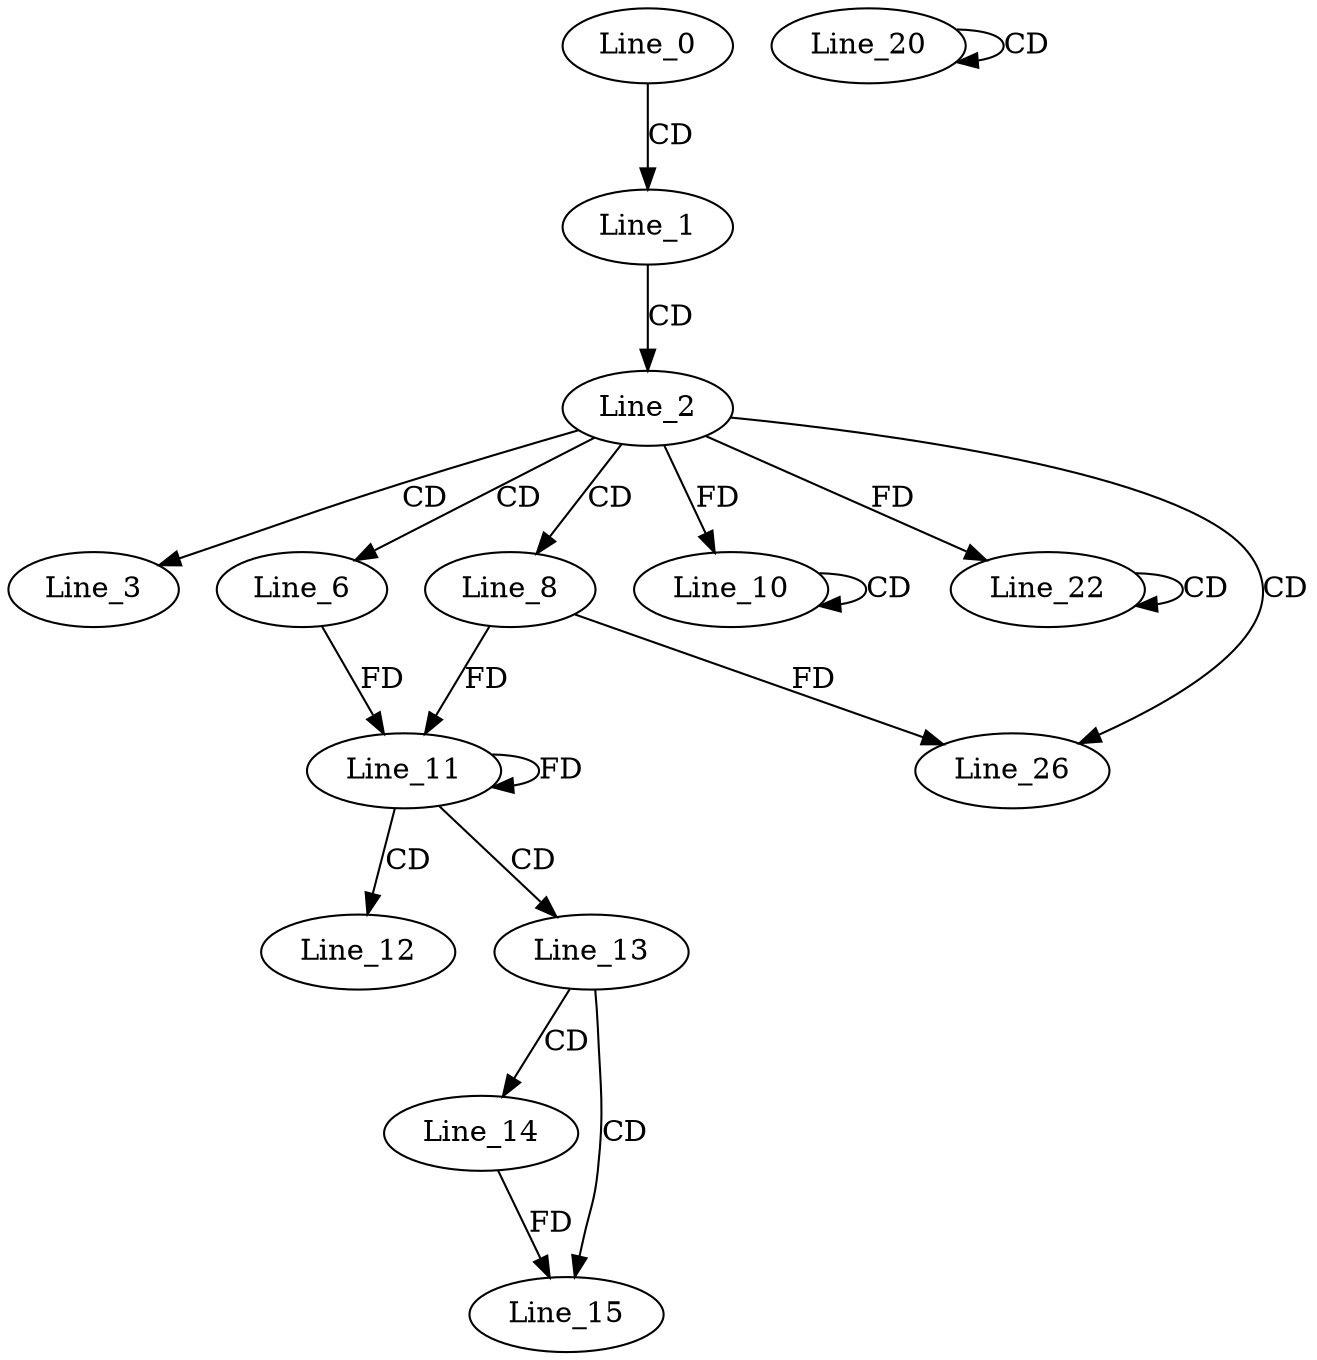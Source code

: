 digraph G {
  Line_0;
  Line_1;
  Line_2;
  Line_3;
  Line_6;
  Line_8;
  Line_10;
  Line_10;
  Line_10;
  Line_11;
  Line_11;
  Line_11;
  Line_12;
  Line_13;
  Line_14;
  Line_15;
  Line_20;
  Line_20;
  Line_22;
  Line_22;
  Line_22;
  Line_26;
  Line_0 -> Line_1 [ label="CD" ];
  Line_1 -> Line_2 [ label="CD" ];
  Line_2 -> Line_3 [ label="CD" ];
  Line_2 -> Line_6 [ label="CD" ];
  Line_2 -> Line_8 [ label="CD" ];
  Line_10 -> Line_10 [ label="CD" ];
  Line_2 -> Line_10 [ label="FD" ];
  Line_11 -> Line_11 [ label="FD" ];
  Line_6 -> Line_11 [ label="FD" ];
  Line_8 -> Line_11 [ label="FD" ];
  Line_11 -> Line_12 [ label="CD" ];
  Line_11 -> Line_13 [ label="CD" ];
  Line_13 -> Line_14 [ label="CD" ];
  Line_13 -> Line_15 [ label="CD" ];
  Line_14 -> Line_15 [ label="FD" ];
  Line_20 -> Line_20 [ label="CD" ];
  Line_22 -> Line_22 [ label="CD" ];
  Line_2 -> Line_22 [ label="FD" ];
  Line_2 -> Line_26 [ label="CD" ];
  Line_8 -> Line_26 [ label="FD" ];
}
